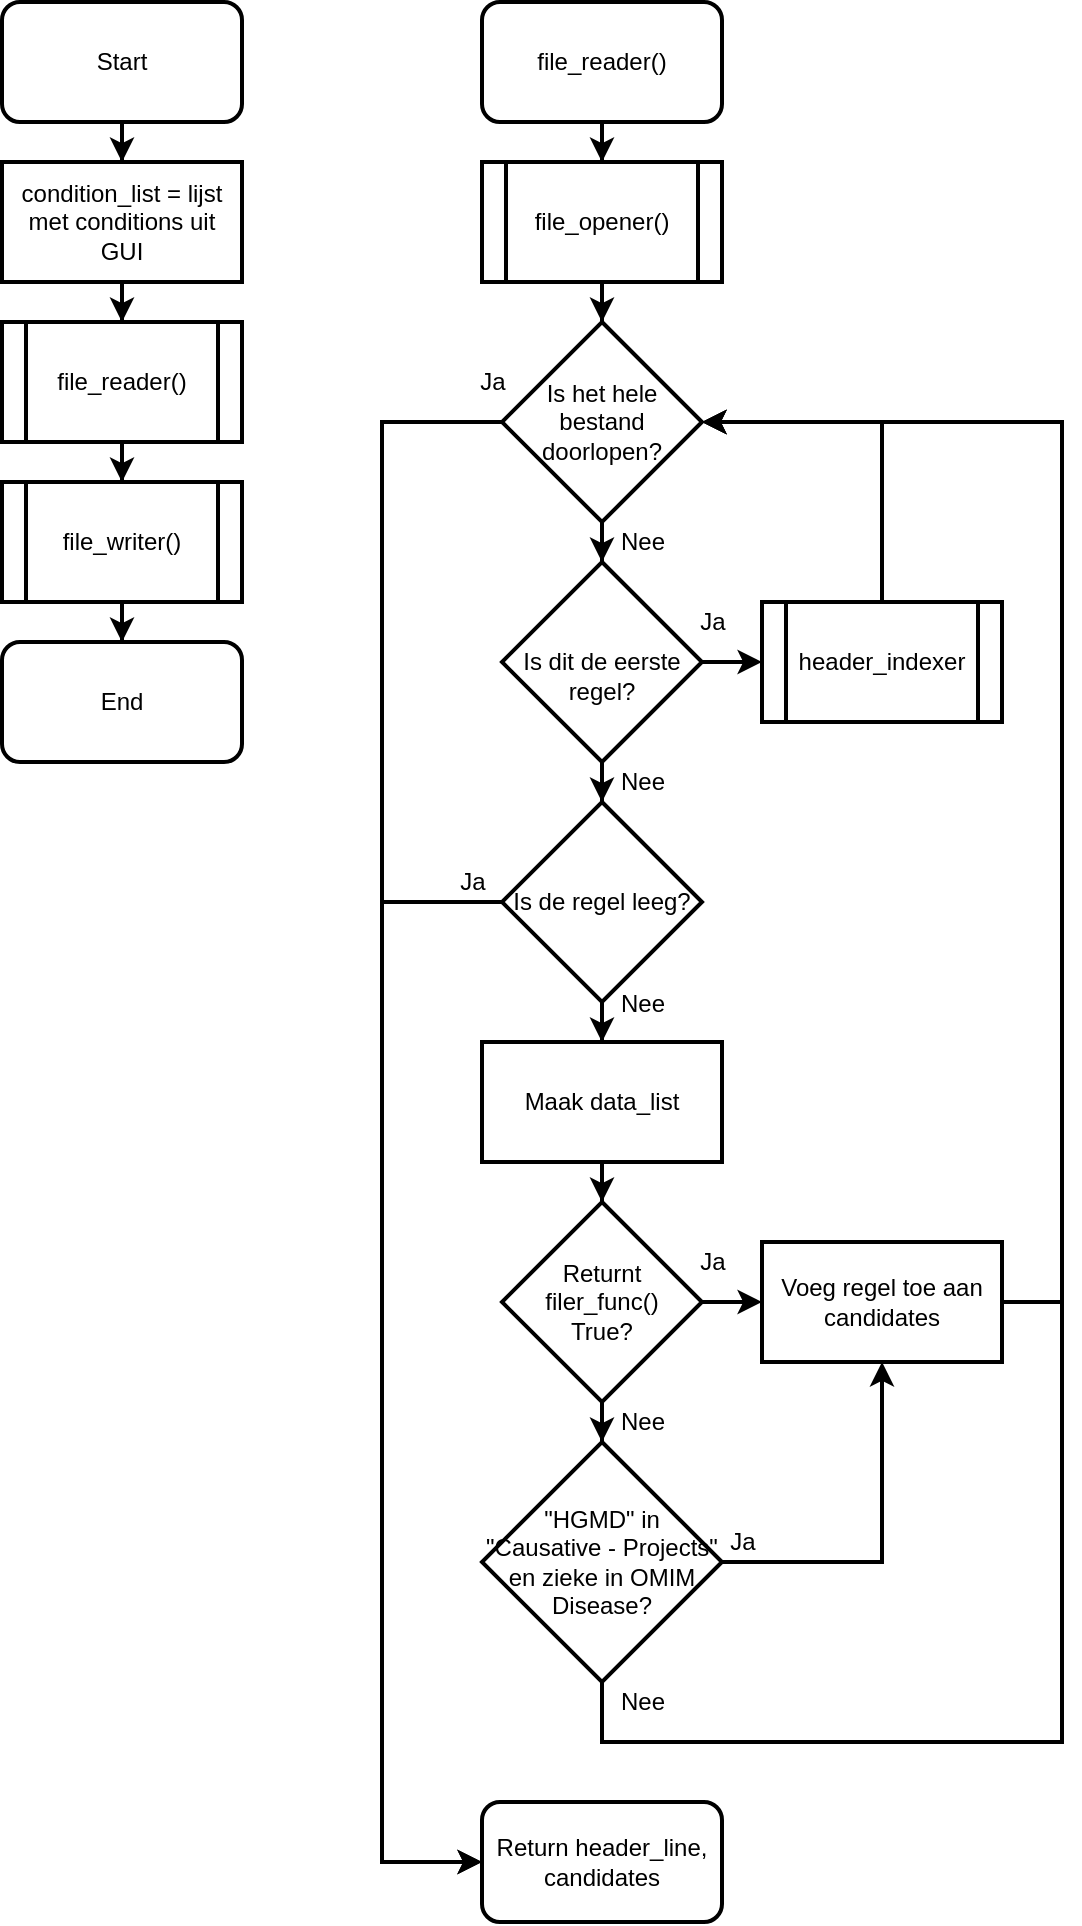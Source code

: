 <mxfile version="12.4.8" type="github">
  <diagram id="F_G_AuS6xN_t-O8j7Bn-" name="Page-1">
    <mxGraphModel dx="2018" dy="1825" grid="1" gridSize="10" guides="1" tooltips="1" connect="1" arrows="1" fold="1" page="1" pageScale="1" pageWidth="850" pageHeight="1100" math="0" shadow="0">
      <root>
        <mxCell id="0"/>
        <mxCell id="1" parent="0"/>
        <mxCell id="g-Oz7v5FMKR47fBeEUJG-6" style="edgeStyle=orthogonalEdgeStyle;rounded=0;orthogonalLoop=1;jettySize=auto;html=1;strokeWidth=2;" edge="1" parent="1" source="VSYVlzSJagjg7gqFu-BW-1" target="g-Oz7v5FMKR47fBeEUJG-1">
          <mxGeometry relative="1" as="geometry"/>
        </mxCell>
        <mxCell id="VSYVlzSJagjg7gqFu-BW-1" value="Start" style="rounded=1;whiteSpace=wrap;html=1;strokeWidth=2;" parent="1" vertex="1">
          <mxGeometry x="-820" y="-1070" width="120" height="60" as="geometry"/>
        </mxCell>
        <mxCell id="g-Oz7v5FMKR47fBeEUJG-7" style="edgeStyle=orthogonalEdgeStyle;rounded=0;orthogonalLoop=1;jettySize=auto;html=1;strokeWidth=2;" edge="1" parent="1" source="g-Oz7v5FMKR47fBeEUJG-1" target="g-Oz7v5FMKR47fBeEUJG-3">
          <mxGeometry relative="1" as="geometry"/>
        </mxCell>
        <mxCell id="g-Oz7v5FMKR47fBeEUJG-1" value="condition_list = lijst met conditions uit GUI" style="rounded=0;whiteSpace=wrap;html=1;strokeWidth=2;" vertex="1" parent="1">
          <mxGeometry x="-820" y="-990" width="120" height="60" as="geometry"/>
        </mxCell>
        <mxCell id="g-Oz7v5FMKR47fBeEUJG-8" style="edgeStyle=orthogonalEdgeStyle;rounded=0;orthogonalLoop=1;jettySize=auto;html=1;entryX=0.5;entryY=0;entryDx=0;entryDy=0;strokeWidth=2;" edge="1" parent="1" source="g-Oz7v5FMKR47fBeEUJG-3" target="g-Oz7v5FMKR47fBeEUJG-4">
          <mxGeometry relative="1" as="geometry"/>
        </mxCell>
        <mxCell id="g-Oz7v5FMKR47fBeEUJG-3" value="file_reader()" style="shape=process;whiteSpace=wrap;html=1;backgroundOutline=1;strokeWidth=2;" vertex="1" parent="1">
          <mxGeometry x="-820" y="-910" width="120" height="60" as="geometry"/>
        </mxCell>
        <mxCell id="g-Oz7v5FMKR47fBeEUJG-10" style="edgeStyle=orthogonalEdgeStyle;rounded=0;orthogonalLoop=1;jettySize=auto;html=1;strokeWidth=2;" edge="1" parent="1" source="g-Oz7v5FMKR47fBeEUJG-4" target="g-Oz7v5FMKR47fBeEUJG-5">
          <mxGeometry relative="1" as="geometry"/>
        </mxCell>
        <mxCell id="g-Oz7v5FMKR47fBeEUJG-4" value="file_writer()" style="shape=process;whiteSpace=wrap;html=1;backgroundOutline=1;strokeWidth=2;" vertex="1" parent="1">
          <mxGeometry x="-820" y="-830" width="120" height="60" as="geometry"/>
        </mxCell>
        <mxCell id="g-Oz7v5FMKR47fBeEUJG-5" value="End" style="rounded=1;whiteSpace=wrap;html=1;strokeWidth=2;" vertex="1" parent="1">
          <mxGeometry x="-820" y="-750" width="120" height="60" as="geometry"/>
        </mxCell>
        <mxCell id="g-Oz7v5FMKR47fBeEUJG-16" style="edgeStyle=orthogonalEdgeStyle;rounded=0;orthogonalLoop=1;jettySize=auto;html=1;strokeWidth=2;" edge="1" parent="1" source="g-Oz7v5FMKR47fBeEUJG-11" target="g-Oz7v5FMKR47fBeEUJG-13">
          <mxGeometry relative="1" as="geometry"/>
        </mxCell>
        <mxCell id="g-Oz7v5FMKR47fBeEUJG-11" value="file_reader()" style="rounded=1;whiteSpace=wrap;html=1;strokeWidth=2;" vertex="1" parent="1">
          <mxGeometry x="-580" y="-1070" width="120" height="60" as="geometry"/>
        </mxCell>
        <mxCell id="g-Oz7v5FMKR47fBeEUJG-17" style="edgeStyle=orthogonalEdgeStyle;rounded=0;orthogonalLoop=1;jettySize=auto;html=1;strokeWidth=2;" edge="1" parent="1" source="g-Oz7v5FMKR47fBeEUJG-13" target="g-Oz7v5FMKR47fBeEUJG-15">
          <mxGeometry relative="1" as="geometry"/>
        </mxCell>
        <mxCell id="g-Oz7v5FMKR47fBeEUJG-13" value="file_opener()" style="shape=process;whiteSpace=wrap;html=1;backgroundOutline=1;strokeWidth=2;" vertex="1" parent="1">
          <mxGeometry x="-580" y="-990" width="120" height="60" as="geometry"/>
        </mxCell>
        <mxCell id="g-Oz7v5FMKR47fBeEUJG-30" style="edgeStyle=orthogonalEdgeStyle;rounded=0;orthogonalLoop=1;jettySize=auto;html=1;entryX=0.5;entryY=0;entryDx=0;entryDy=0;strokeWidth=2;" edge="1" parent="1" source="g-Oz7v5FMKR47fBeEUJG-15" target="g-Oz7v5FMKR47fBeEUJG-28">
          <mxGeometry relative="1" as="geometry"/>
        </mxCell>
        <mxCell id="g-Oz7v5FMKR47fBeEUJG-33" style="edgeStyle=orthogonalEdgeStyle;rounded=0;orthogonalLoop=1;jettySize=auto;html=1;entryX=0;entryY=0.5;entryDx=0;entryDy=0;strokeWidth=2;" edge="1" parent="1" source="g-Oz7v5FMKR47fBeEUJG-15" target="g-Oz7v5FMKR47fBeEUJG-32">
          <mxGeometry relative="1" as="geometry">
            <Array as="points">
              <mxPoint x="-630" y="-860"/>
              <mxPoint x="-630" y="-140"/>
            </Array>
          </mxGeometry>
        </mxCell>
        <mxCell id="g-Oz7v5FMKR47fBeEUJG-15" value="Is het hele bestand doorlopen?" style="rhombus;whiteSpace=wrap;html=1;strokeWidth=2;" vertex="1" parent="1">
          <mxGeometry x="-570" y="-910" width="100" height="100" as="geometry"/>
        </mxCell>
        <mxCell id="g-Oz7v5FMKR47fBeEUJG-34" style="edgeStyle=orthogonalEdgeStyle;rounded=0;orthogonalLoop=1;jettySize=auto;html=1;entryX=0;entryY=0.5;entryDx=0;entryDy=0;strokeWidth=2;" edge="1" parent="1" source="g-Oz7v5FMKR47fBeEUJG-19" target="g-Oz7v5FMKR47fBeEUJG-32">
          <mxGeometry relative="1" as="geometry">
            <mxPoint x="-630" y="-613" as="targetPoint"/>
            <Array as="points">
              <mxPoint x="-630" y="-620"/>
              <mxPoint x="-630" y="-140"/>
            </Array>
          </mxGeometry>
        </mxCell>
        <mxCell id="g-Oz7v5FMKR47fBeEUJG-36" style="edgeStyle=orthogonalEdgeStyle;rounded=0;orthogonalLoop=1;jettySize=auto;html=1;strokeWidth=2;" edge="1" parent="1" source="g-Oz7v5FMKR47fBeEUJG-19" target="g-Oz7v5FMKR47fBeEUJG-35">
          <mxGeometry relative="1" as="geometry"/>
        </mxCell>
        <mxCell id="g-Oz7v5FMKR47fBeEUJG-19" value="Is de regel leeg?" style="rhombus;whiteSpace=wrap;html=1;strokeWidth=2;" vertex="1" parent="1">
          <mxGeometry x="-570" y="-670" width="100" height="100" as="geometry"/>
        </mxCell>
        <mxCell id="g-Oz7v5FMKR47fBeEUJG-21" value="Nee" style="text;html=1;align=center;verticalAlign=middle;resizable=0;points=[];autosize=1;strokeWidth=2;" vertex="1" parent="1">
          <mxGeometry x="-520" y="-810" width="40" height="20" as="geometry"/>
        </mxCell>
        <mxCell id="g-Oz7v5FMKR47fBeEUJG-24" style="edgeStyle=orthogonalEdgeStyle;rounded=0;orthogonalLoop=1;jettySize=auto;html=1;entryX=1;entryY=0.5;entryDx=0;entryDy=0;strokeWidth=2;" edge="1" parent="1" source="g-Oz7v5FMKR47fBeEUJG-22" target="g-Oz7v5FMKR47fBeEUJG-15">
          <mxGeometry relative="1" as="geometry">
            <Array as="points">
              <mxPoint x="-380" y="-860"/>
            </Array>
          </mxGeometry>
        </mxCell>
        <mxCell id="g-Oz7v5FMKR47fBeEUJG-22" value="header_indexer" style="shape=process;whiteSpace=wrap;html=1;backgroundOutline=1;strokeWidth=2;" vertex="1" parent="1">
          <mxGeometry x="-440" y="-770" width="120" height="60" as="geometry"/>
        </mxCell>
        <mxCell id="g-Oz7v5FMKR47fBeEUJG-25" value="Ja" style="text;html=1;align=center;verticalAlign=middle;resizable=0;points=[];autosize=1;strokeWidth=2;" vertex="1" parent="1">
          <mxGeometry x="-480" y="-770" width="30" height="20" as="geometry"/>
        </mxCell>
        <mxCell id="g-Oz7v5FMKR47fBeEUJG-26" value="Nee" style="text;html=1;align=center;verticalAlign=middle;resizable=0;points=[];autosize=1;strokeWidth=2;" vertex="1" parent="1">
          <mxGeometry x="-520" y="-690" width="40" height="20" as="geometry"/>
        </mxCell>
        <mxCell id="g-Oz7v5FMKR47fBeEUJG-29" style="edgeStyle=orthogonalEdgeStyle;rounded=0;orthogonalLoop=1;jettySize=auto;html=1;entryX=0;entryY=0.5;entryDx=0;entryDy=0;strokeWidth=2;" edge="1" parent="1" source="g-Oz7v5FMKR47fBeEUJG-28" target="g-Oz7v5FMKR47fBeEUJG-22">
          <mxGeometry relative="1" as="geometry"/>
        </mxCell>
        <mxCell id="g-Oz7v5FMKR47fBeEUJG-31" style="edgeStyle=orthogonalEdgeStyle;rounded=0;orthogonalLoop=1;jettySize=auto;html=1;strokeWidth=2;" edge="1" parent="1" source="g-Oz7v5FMKR47fBeEUJG-28" target="g-Oz7v5FMKR47fBeEUJG-19">
          <mxGeometry relative="1" as="geometry"/>
        </mxCell>
        <mxCell id="g-Oz7v5FMKR47fBeEUJG-28" value="&lt;div&gt;&lt;br&gt;&lt;/div&gt;&lt;div&gt;Is dit de eerste regel?&lt;/div&gt;" style="rhombus;whiteSpace=wrap;html=1;strokeWidth=2;" vertex="1" parent="1">
          <mxGeometry x="-570" y="-790" width="100" height="100" as="geometry"/>
        </mxCell>
        <mxCell id="g-Oz7v5FMKR47fBeEUJG-32" value="Return header_line, candidates" style="rounded=1;whiteSpace=wrap;html=1;strokeWidth=2;" vertex="1" parent="1">
          <mxGeometry x="-580" y="-170" width="120" height="60" as="geometry"/>
        </mxCell>
        <mxCell id="g-Oz7v5FMKR47fBeEUJG-39" style="edgeStyle=orthogonalEdgeStyle;rounded=0;orthogonalLoop=1;jettySize=auto;html=1;strokeWidth=2;" edge="1" parent="1" source="g-Oz7v5FMKR47fBeEUJG-35" target="g-Oz7v5FMKR47fBeEUJG-38">
          <mxGeometry relative="1" as="geometry"/>
        </mxCell>
        <mxCell id="g-Oz7v5FMKR47fBeEUJG-35" value="Maak data_list" style="rounded=0;whiteSpace=wrap;html=1;strokeWidth=2;" vertex="1" parent="1">
          <mxGeometry x="-580" y="-550" width="120" height="60" as="geometry"/>
        </mxCell>
        <mxCell id="g-Oz7v5FMKR47fBeEUJG-42" style="edgeStyle=orthogonalEdgeStyle;rounded=0;orthogonalLoop=1;jettySize=auto;html=1;strokeWidth=2;" edge="1" parent="1" source="g-Oz7v5FMKR47fBeEUJG-38" target="g-Oz7v5FMKR47fBeEUJG-40">
          <mxGeometry relative="1" as="geometry"/>
        </mxCell>
        <mxCell id="g-Oz7v5FMKR47fBeEUJG-47" style="edgeStyle=orthogonalEdgeStyle;rounded=0;orthogonalLoop=1;jettySize=auto;html=1;entryX=0.5;entryY=0;entryDx=0;entryDy=0;strokeWidth=2;" edge="1" parent="1" source="g-Oz7v5FMKR47fBeEUJG-38" target="g-Oz7v5FMKR47fBeEUJG-46">
          <mxGeometry relative="1" as="geometry"/>
        </mxCell>
        <mxCell id="g-Oz7v5FMKR47fBeEUJG-38" value="&lt;div&gt;Returnt filer_func() &lt;br&gt;&lt;/div&gt;&lt;div&gt;True?&lt;/div&gt;" style="rhombus;whiteSpace=wrap;html=1;strokeWidth=2;" vertex="1" parent="1">
          <mxGeometry x="-570" y="-470" width="100" height="100" as="geometry"/>
        </mxCell>
        <mxCell id="g-Oz7v5FMKR47fBeEUJG-51" style="edgeStyle=orthogonalEdgeStyle;rounded=0;orthogonalLoop=1;jettySize=auto;html=1;entryX=1;entryY=0.5;entryDx=0;entryDy=0;strokeWidth=2;" edge="1" parent="1" source="g-Oz7v5FMKR47fBeEUJG-40" target="g-Oz7v5FMKR47fBeEUJG-15">
          <mxGeometry relative="1" as="geometry">
            <Array as="points">
              <mxPoint x="-290" y="-420"/>
              <mxPoint x="-290" y="-860"/>
            </Array>
          </mxGeometry>
        </mxCell>
        <mxCell id="g-Oz7v5FMKR47fBeEUJG-40" value="Voeg regel toe aan candidates" style="rounded=0;whiteSpace=wrap;html=1;strokeWidth=2;" vertex="1" parent="1">
          <mxGeometry x="-440" y="-450" width="120" height="60" as="geometry"/>
        </mxCell>
        <mxCell id="g-Oz7v5FMKR47fBeEUJG-43" value="Nee" style="text;html=1;align=center;verticalAlign=middle;resizable=0;points=[];autosize=1;strokeWidth=2;" vertex="1" parent="1">
          <mxGeometry x="-520" y="-579" width="40" height="20" as="geometry"/>
        </mxCell>
        <mxCell id="g-Oz7v5FMKR47fBeEUJG-44" value="Ja" style="text;html=1;align=center;verticalAlign=middle;resizable=0;points=[];autosize=1;strokeWidth=2;" vertex="1" parent="1">
          <mxGeometry x="-600" y="-640" width="30" height="20" as="geometry"/>
        </mxCell>
        <mxCell id="g-Oz7v5FMKR47fBeEUJG-45" value="Ja" style="text;html=1;align=center;verticalAlign=middle;resizable=0;points=[];autosize=1;strokeWidth=2;" vertex="1" parent="1">
          <mxGeometry x="-480" y="-450" width="30" height="20" as="geometry"/>
        </mxCell>
        <mxCell id="g-Oz7v5FMKR47fBeEUJG-48" style="edgeStyle=orthogonalEdgeStyle;rounded=0;orthogonalLoop=1;jettySize=auto;html=1;entryX=0.5;entryY=1;entryDx=0;entryDy=0;strokeWidth=2;" edge="1" parent="1" source="g-Oz7v5FMKR47fBeEUJG-46" target="g-Oz7v5FMKR47fBeEUJG-40">
          <mxGeometry relative="1" as="geometry"/>
        </mxCell>
        <mxCell id="g-Oz7v5FMKR47fBeEUJG-53" style="edgeStyle=orthogonalEdgeStyle;rounded=0;orthogonalLoop=1;jettySize=auto;html=1;entryX=1;entryY=0.5;entryDx=0;entryDy=0;strokeWidth=2;" edge="1" parent="1" source="g-Oz7v5FMKR47fBeEUJG-46" target="g-Oz7v5FMKR47fBeEUJG-15">
          <mxGeometry relative="1" as="geometry">
            <Array as="points">
              <mxPoint x="-520" y="-200"/>
              <mxPoint x="-290" y="-200"/>
              <mxPoint x="-290" y="-860"/>
            </Array>
          </mxGeometry>
        </mxCell>
        <mxCell id="g-Oz7v5FMKR47fBeEUJG-46" value="&lt;div&gt;&quot;HGMD&quot; in&lt;br&gt;&lt;/div&gt;&lt;div&gt;&quot;Causative - Projects&quot; en zieke in OMIM &lt;br&gt;&lt;/div&gt;&lt;div&gt;Disease?&lt;/div&gt;" style="rhombus;whiteSpace=wrap;html=1;strokeWidth=2;" vertex="1" parent="1">
          <mxGeometry x="-580" y="-350" width="120" height="120" as="geometry"/>
        </mxCell>
        <mxCell id="g-Oz7v5FMKR47fBeEUJG-49" value="Ja" style="text;html=1;align=center;verticalAlign=middle;resizable=0;points=[];autosize=1;strokeWidth=2;" vertex="1" parent="1">
          <mxGeometry x="-465" y="-310" width="30" height="20" as="geometry"/>
        </mxCell>
        <mxCell id="g-Oz7v5FMKR47fBeEUJG-50" value="Nee" style="text;html=1;align=center;verticalAlign=middle;resizable=0;points=[];autosize=1;strokeWidth=2;" vertex="1" parent="1">
          <mxGeometry x="-520" y="-370" width="40" height="20" as="geometry"/>
        </mxCell>
        <mxCell id="g-Oz7v5FMKR47fBeEUJG-52" value="Nee" style="text;html=1;align=center;verticalAlign=middle;resizable=0;points=[];autosize=1;strokeWidth=2;" vertex="1" parent="1">
          <mxGeometry x="-520" y="-230" width="40" height="20" as="geometry"/>
        </mxCell>
        <mxCell id="g-Oz7v5FMKR47fBeEUJG-54" value="Ja" style="text;html=1;align=center;verticalAlign=middle;resizable=0;points=[];autosize=1;strokeWidth=2;" vertex="1" parent="1">
          <mxGeometry x="-590" y="-890" width="30" height="20" as="geometry"/>
        </mxCell>
      </root>
    </mxGraphModel>
  </diagram>
</mxfile>
